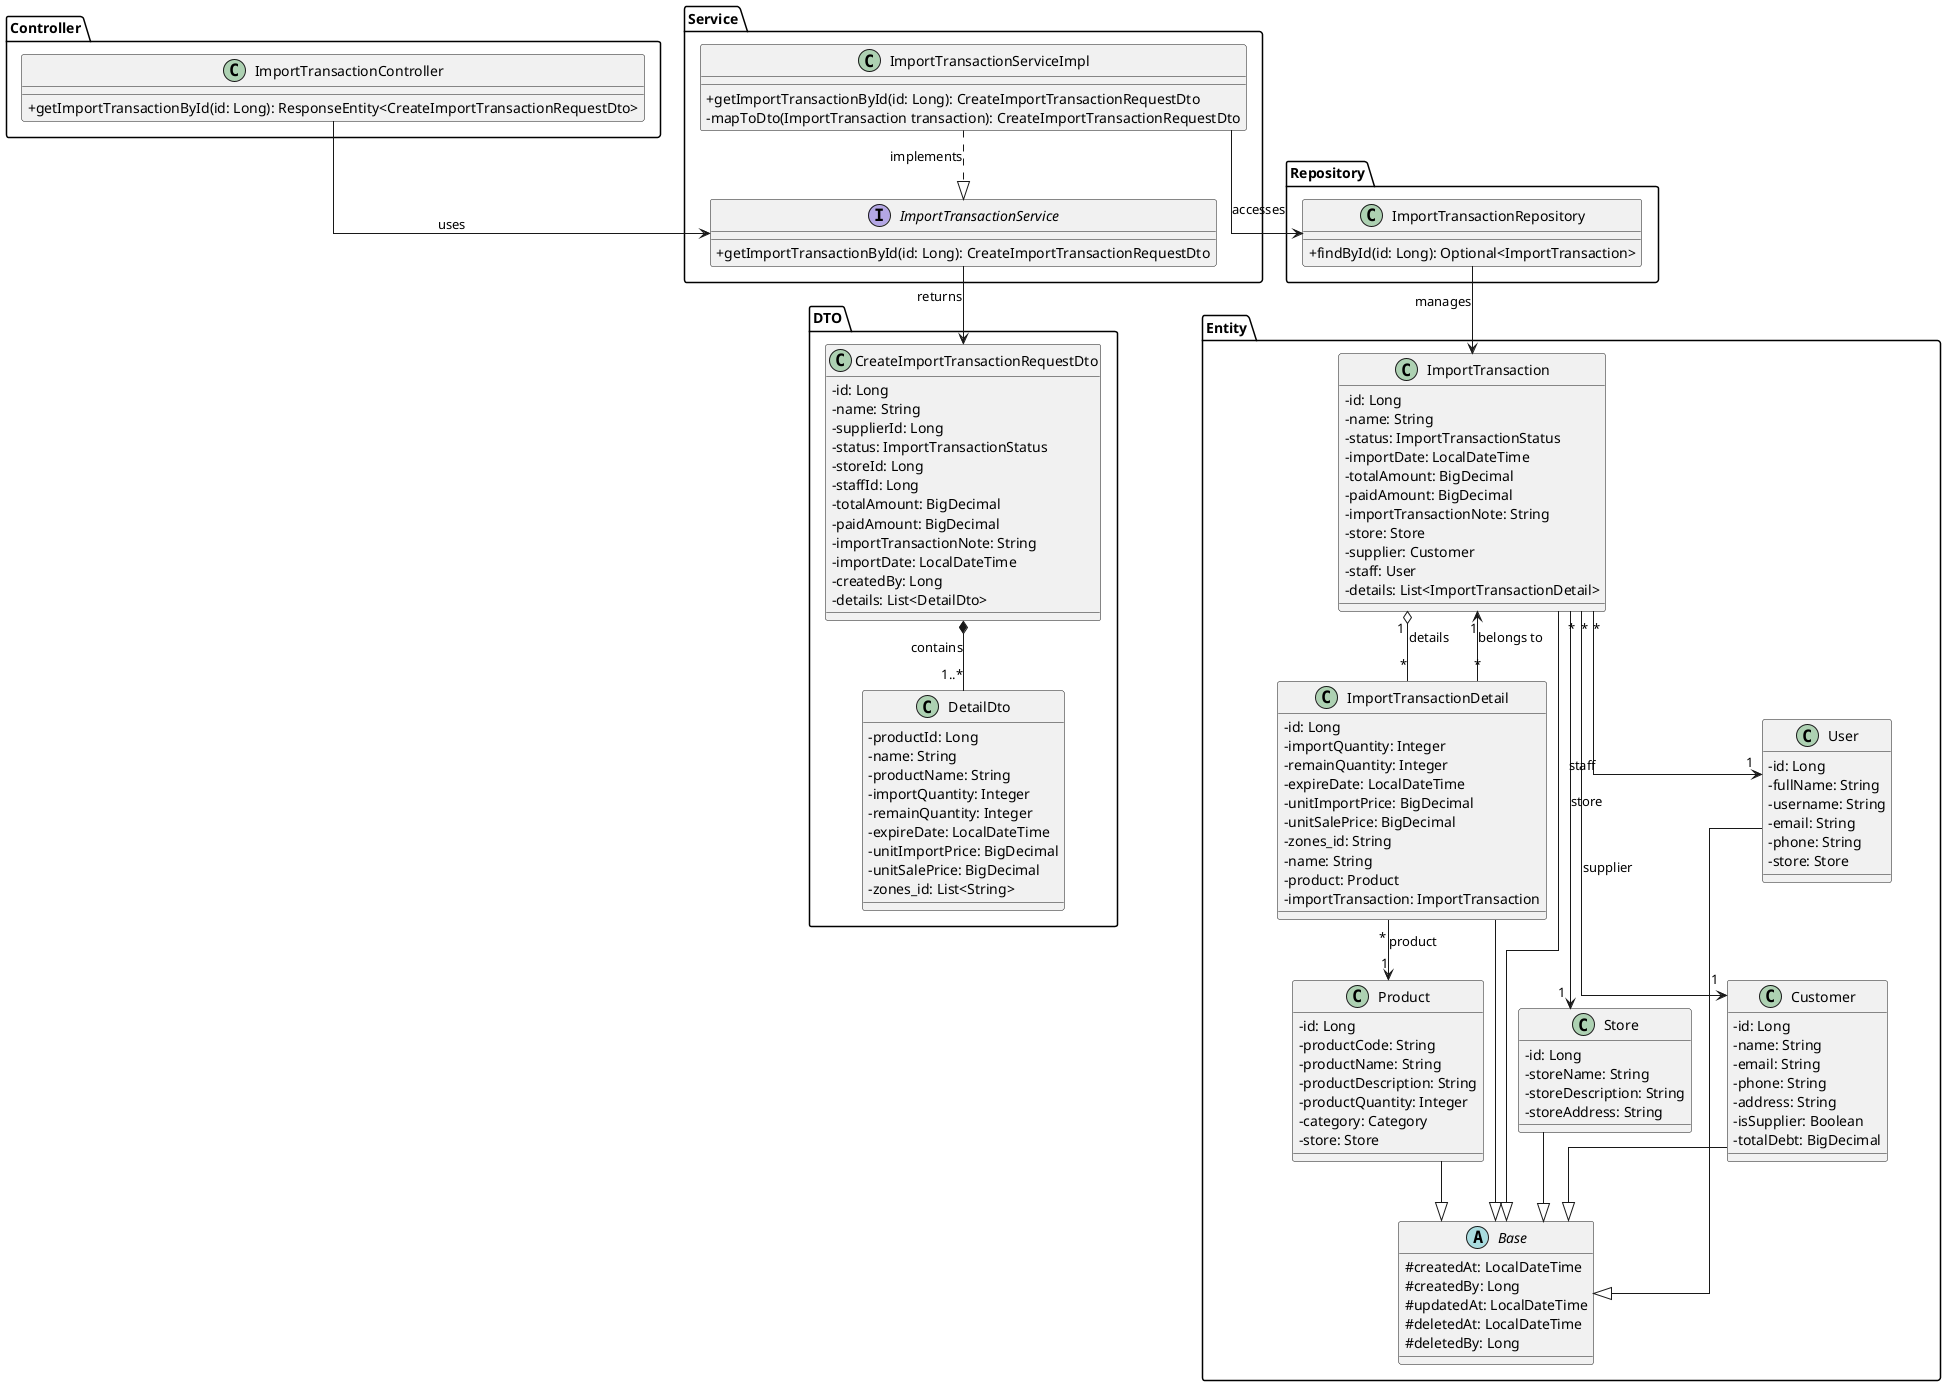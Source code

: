@startuml
skinparam classAttributeIconSize 0
skinparam linetype ortho

' ======================== DTO ========================
package "DTO" {
  class CreateImportTransactionRequestDto {
    - id: Long
    - name: String
    - supplierId: Long
    - status: ImportTransactionStatus
    - storeId: Long
    - staffId: Long
    - totalAmount: BigDecimal
    - paidAmount: BigDecimal
    - importTransactionNote: String
    - importDate: LocalDateTime
    - createdBy: Long
    - details: List<DetailDto>
  }

  class DetailDto {
    - productId: Long
    - name: String
    - productName: String
    - importQuantity: Integer
    - remainQuantity: Integer
    - expireDate: LocalDateTime
    - unitImportPrice: BigDecimal
    - unitSalePrice: BigDecimal
    - zones_id: List<String>
  }

  CreateImportTransactionRequestDto *-- "1..*" DetailDto : contains
}

' ======================== Service ========================
package "Service" {
  interface ImportTransactionService {
    +getImportTransactionById(id: Long): CreateImportTransactionRequestDto
  }
  
  class ImportTransactionServiceImpl {
    +getImportTransactionById(id: Long): CreateImportTransactionRequestDto
    -mapToDto(ImportTransaction transaction): CreateImportTransactionRequestDto
  }
}

' ======================== Repository ========================
package "Repository" {
  class ImportTransactionRepository {
    +findById(id: Long): Optional<ImportTransaction>
  }
}

' ======================== Controller ========================
package "Controller" {
  class ImportTransactionController {
    +getImportTransactionById(id: Long): ResponseEntity<CreateImportTransactionRequestDto>
  }
}

' ======================== Entity ========================
package "Entity" {
  abstract class Base {
    #createdAt: LocalDateTime
    #createdBy: Long
    #updatedAt: LocalDateTime
    #deletedAt: LocalDateTime
    #deletedBy: Long
  }
  
  class ImportTransaction {
    - id: Long
    - name: String
    - status: ImportTransactionStatus
    - importDate: LocalDateTime
    - totalAmount: BigDecimal
    - paidAmount: BigDecimal
    - importTransactionNote: String
    - store: Store
    - supplier: Customer
    - staff: User
    - details: List<ImportTransactionDetail>
  }

  class ImportTransactionDetail {
    - id: Long
    - importQuantity: Integer
    - remainQuantity: Integer
    - expireDate: LocalDateTime
    - unitImportPrice: BigDecimal
    - unitSalePrice: BigDecimal
    - zones_id: String
    - name: String
    - product: Product
    - importTransaction: ImportTransaction
  }

  class Product {
    - id: Long
    - productCode: String
    - productName: String
    - productDescription: String
    - productQuantity: Integer
    - category: Category
    - store: Store
  }

  class Store {
    - id: Long
    - storeName: String
    - storeDescription: String
    - storeAddress: String
  }

  class Customer {
    - id: Long
    - name: String
    - email: String
    - phone: String
    - address: String
    - isSupplier: Boolean
    - totalDebt: BigDecimal
  }

  class User {
    - id: Long
    - fullName: String
    - username: String
    - email: String
    - phone: String
    - store: Store
  }

  ' === Entity Relationships ===
  ImportTransaction --|> Base
  ImportTransactionDetail --|> Base
  Customer --|> Base
  Product --|> Base
  Store --|> Base
  User --|> Base
  
  ImportTransaction "1" o-- "*" ImportTransactionDetail : details
  ImportTransactionDetail "*" --> "1" Product : product
  ImportTransaction "*" --> "1" Customer : supplier
  ImportTransaction "*" --> "1" Store : store
  ImportTransaction "*" --> "1" User : staff
  ImportTransactionDetail "*" --> "1" ImportTransaction : belongs to
}

' ======================== Application Layer Links ========================
ImportTransactionController --> ImportTransactionService : uses
ImportTransactionServiceImpl ..|> ImportTransactionService : implements
ImportTransactionServiceImpl --> ImportTransactionRepository : accesses
ImportTransactionService --> CreateImportTransactionRequestDto : returns
ImportTransactionRepository --> ImportTransaction : manages

@enduml 